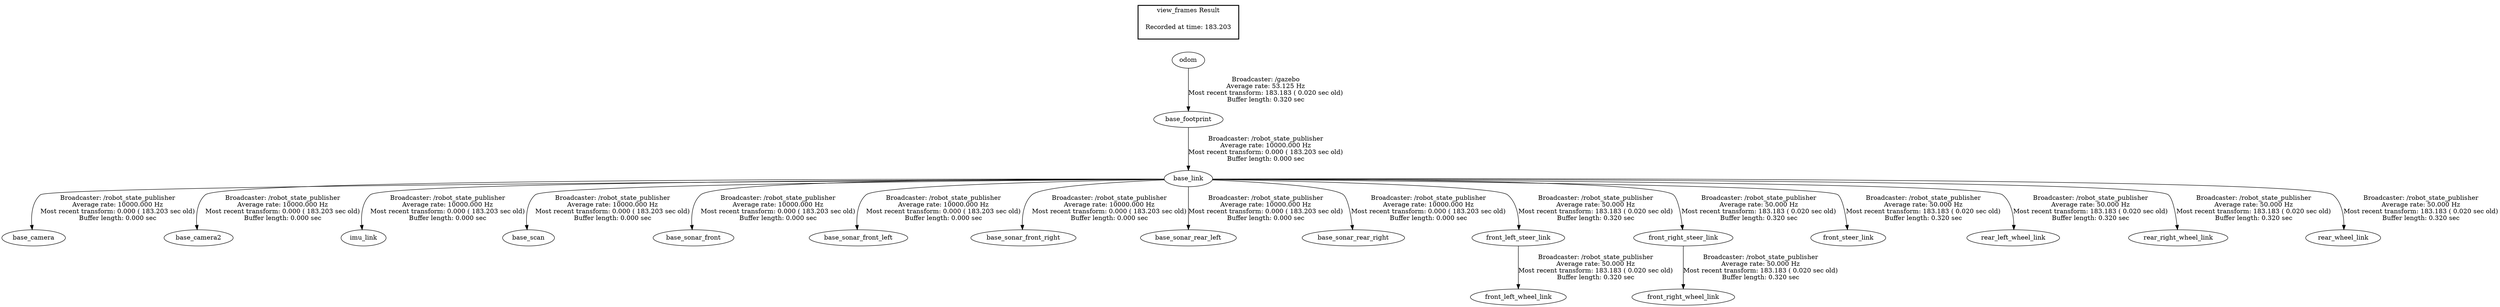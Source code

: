 digraph G {
"base_footprint" -> "base_link"[label="Broadcaster: /robot_state_publisher\nAverage rate: 10000.000 Hz\nMost recent transform: 0.000 ( 183.203 sec old)\nBuffer length: 0.000 sec\n"];
"odom" -> "base_footprint"[label="Broadcaster: /gazebo\nAverage rate: 53.125 Hz\nMost recent transform: 183.183 ( 0.020 sec old)\nBuffer length: 0.320 sec\n"];
"base_link" -> "base_camera"[label="Broadcaster: /robot_state_publisher\nAverage rate: 10000.000 Hz\nMost recent transform: 0.000 ( 183.203 sec old)\nBuffer length: 0.000 sec\n"];
"base_link" -> "base_camera2"[label="Broadcaster: /robot_state_publisher\nAverage rate: 10000.000 Hz\nMost recent transform: 0.000 ( 183.203 sec old)\nBuffer length: 0.000 sec\n"];
"base_link" -> "imu_link"[label="Broadcaster: /robot_state_publisher\nAverage rate: 10000.000 Hz\nMost recent transform: 0.000 ( 183.203 sec old)\nBuffer length: 0.000 sec\n"];
"base_link" -> "base_scan"[label="Broadcaster: /robot_state_publisher\nAverage rate: 10000.000 Hz\nMost recent transform: 0.000 ( 183.203 sec old)\nBuffer length: 0.000 sec\n"];
"base_link" -> "base_sonar_front"[label="Broadcaster: /robot_state_publisher\nAverage rate: 10000.000 Hz\nMost recent transform: 0.000 ( 183.203 sec old)\nBuffer length: 0.000 sec\n"];
"base_link" -> "base_sonar_front_left"[label="Broadcaster: /robot_state_publisher\nAverage rate: 10000.000 Hz\nMost recent transform: 0.000 ( 183.203 sec old)\nBuffer length: 0.000 sec\n"];
"base_link" -> "base_sonar_front_right"[label="Broadcaster: /robot_state_publisher\nAverage rate: 10000.000 Hz\nMost recent transform: 0.000 ( 183.203 sec old)\nBuffer length: 0.000 sec\n"];
"base_link" -> "base_sonar_rear_left"[label="Broadcaster: /robot_state_publisher\nAverage rate: 10000.000 Hz\nMost recent transform: 0.000 ( 183.203 sec old)\nBuffer length: 0.000 sec\n"];
"base_link" -> "base_sonar_rear_right"[label="Broadcaster: /robot_state_publisher\nAverage rate: 10000.000 Hz\nMost recent transform: 0.000 ( 183.203 sec old)\nBuffer length: 0.000 sec\n"];
"base_link" -> "front_left_steer_link"[label="Broadcaster: /robot_state_publisher\nAverage rate: 50.000 Hz\nMost recent transform: 183.183 ( 0.020 sec old)\nBuffer length: 0.320 sec\n"];
"front_left_steer_link" -> "front_left_wheel_link"[label="Broadcaster: /robot_state_publisher\nAverage rate: 50.000 Hz\nMost recent transform: 183.183 ( 0.020 sec old)\nBuffer length: 0.320 sec\n"];
"base_link" -> "front_right_steer_link"[label="Broadcaster: /robot_state_publisher\nAverage rate: 50.000 Hz\nMost recent transform: 183.183 ( 0.020 sec old)\nBuffer length: 0.320 sec\n"];
"front_right_steer_link" -> "front_right_wheel_link"[label="Broadcaster: /robot_state_publisher\nAverage rate: 50.000 Hz\nMost recent transform: 183.183 ( 0.020 sec old)\nBuffer length: 0.320 sec\n"];
"base_link" -> "front_steer_link"[label="Broadcaster: /robot_state_publisher\nAverage rate: 50.000 Hz\nMost recent transform: 183.183 ( 0.020 sec old)\nBuffer length: 0.320 sec\n"];
"base_link" -> "rear_left_wheel_link"[label="Broadcaster: /robot_state_publisher\nAverage rate: 50.000 Hz\nMost recent transform: 183.183 ( 0.020 sec old)\nBuffer length: 0.320 sec\n"];
"base_link" -> "rear_right_wheel_link"[label="Broadcaster: /robot_state_publisher\nAverage rate: 50.000 Hz\nMost recent transform: 183.183 ( 0.020 sec old)\nBuffer length: 0.320 sec\n"];
"base_link" -> "rear_wheel_link"[label="Broadcaster: /robot_state_publisher\nAverage rate: 50.000 Hz\nMost recent transform: 183.183 ( 0.020 sec old)\nBuffer length: 0.320 sec\n"];
edge [style=invis];
 subgraph cluster_legend { style=bold; color=black; label ="view_frames Result";
"Recorded at time: 183.203"[ shape=plaintext ] ;
 }->"odom";
}